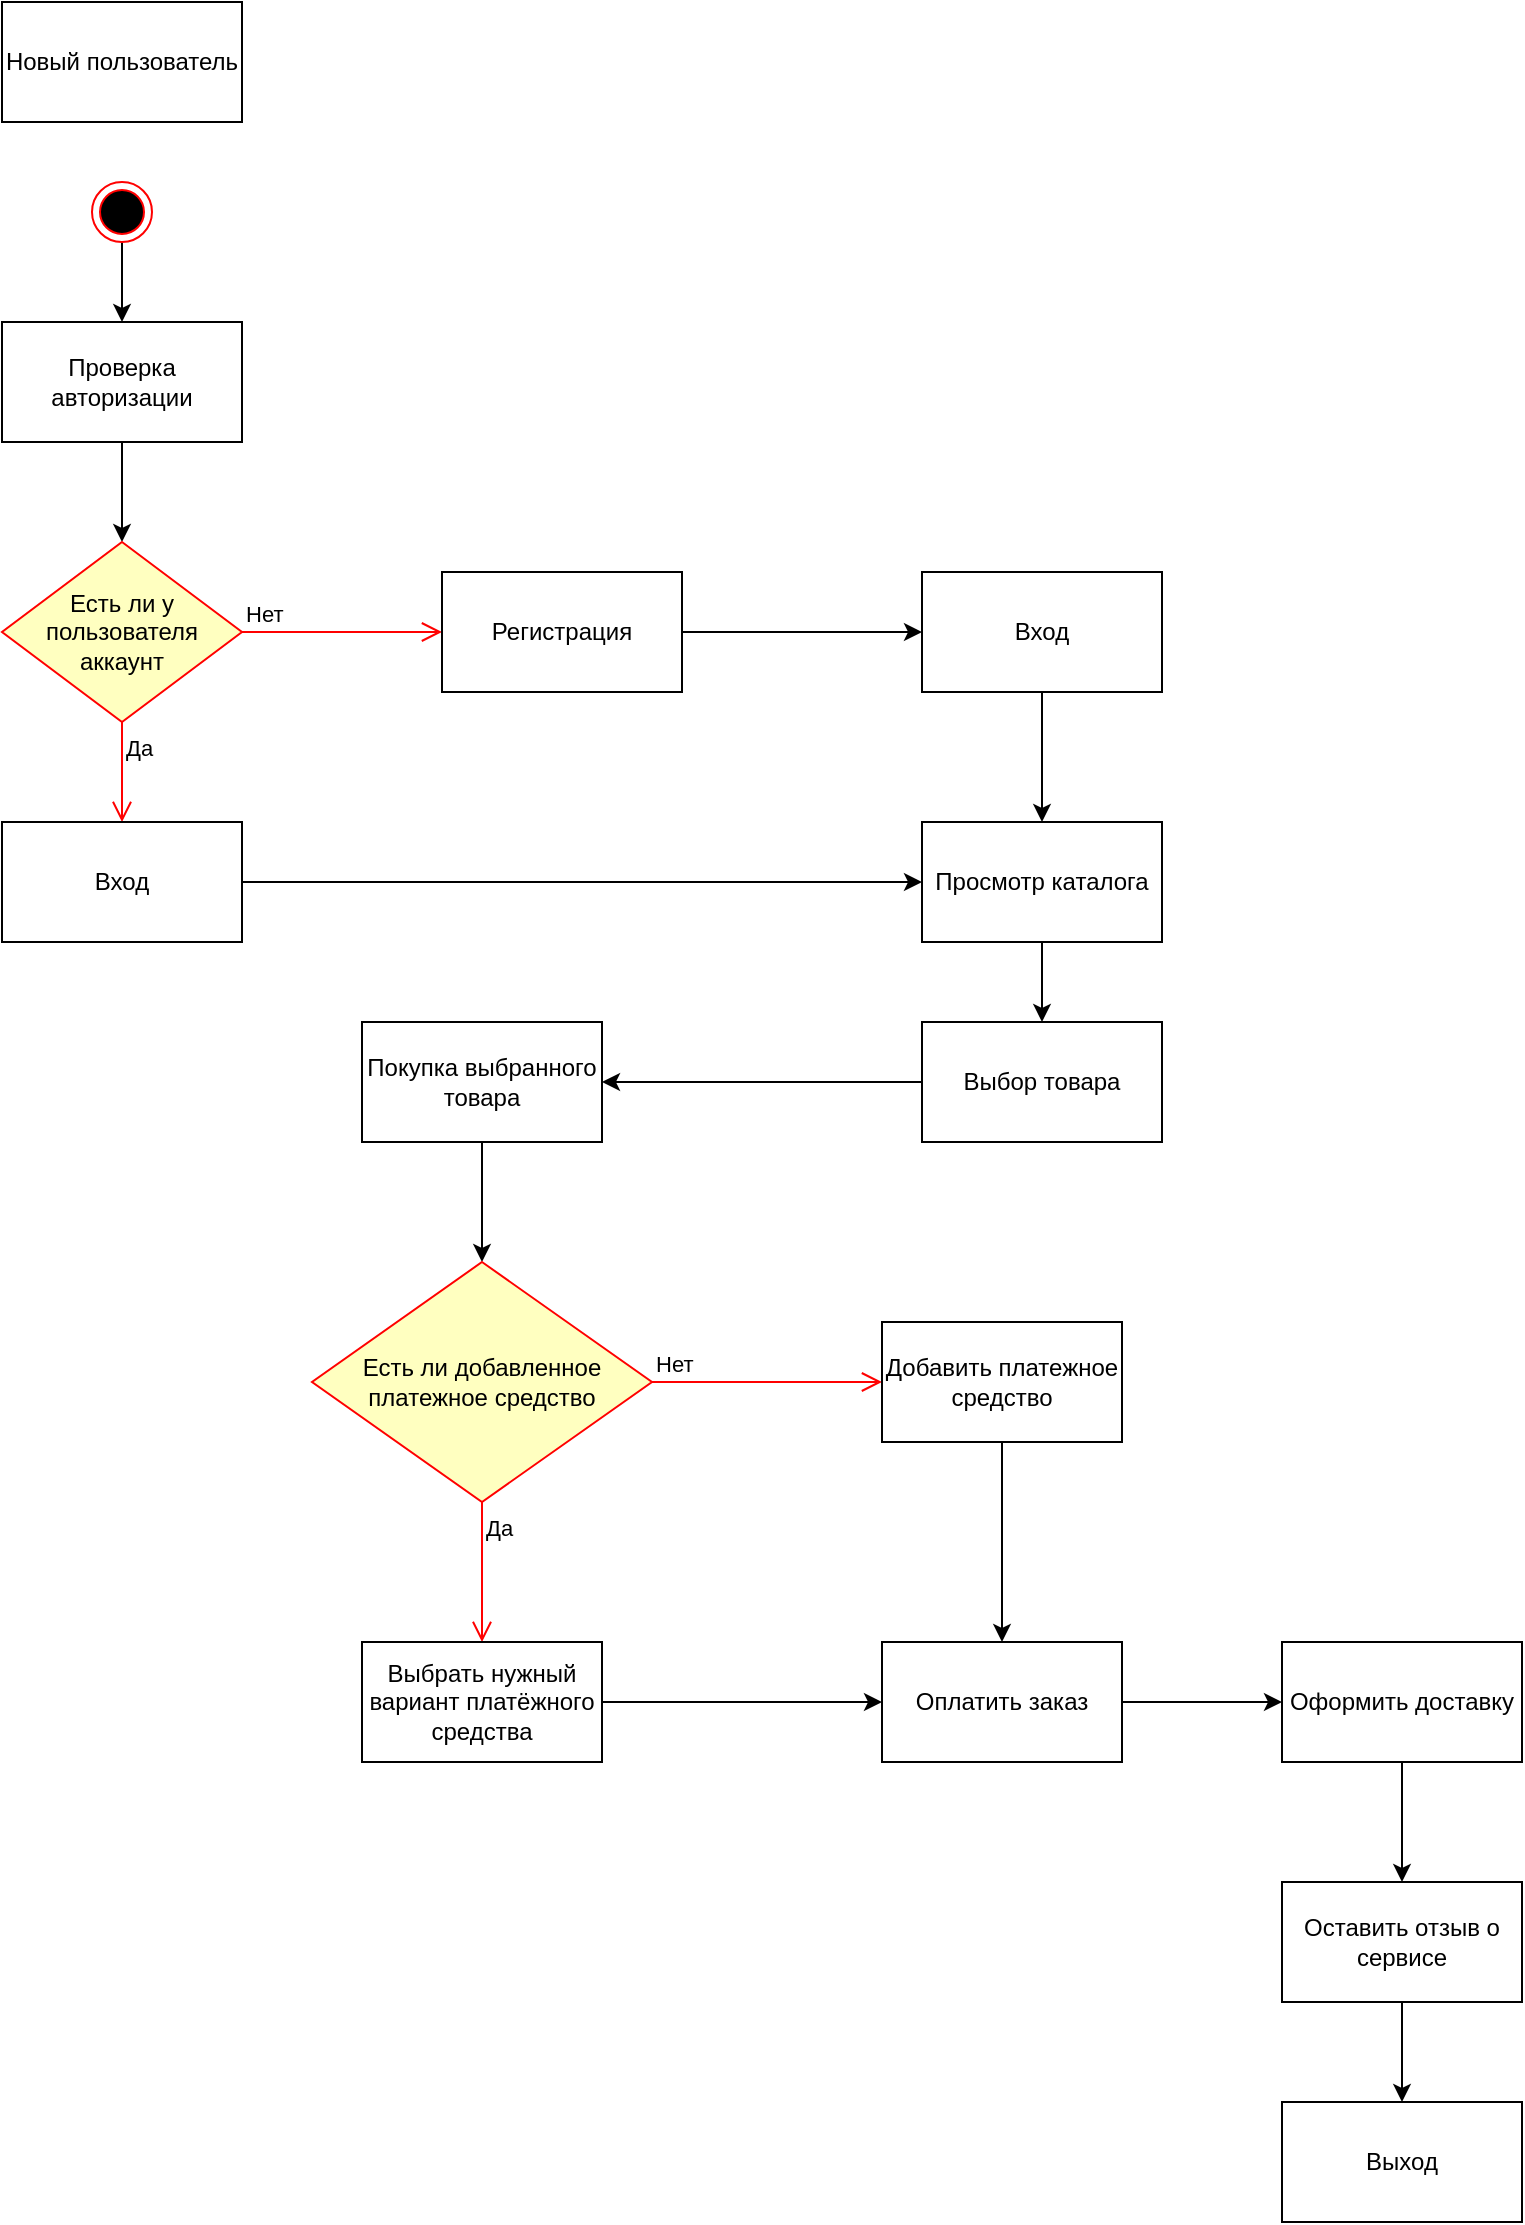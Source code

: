 <mxfile version="26.0.16">
  <diagram name="Страница — 1" id="1bNecaMCkvNrvf7UnFLv">
    <mxGraphModel dx="2493" dy="747" grid="1" gridSize="10" guides="1" tooltips="1" connect="1" arrows="1" fold="1" page="1" pageScale="1" pageWidth="827" pageHeight="1169" math="0" shadow="0">
      <root>
        <mxCell id="0" />
        <mxCell id="1" parent="0" />
        <mxCell id="4qVhP21Fqn_u6X29Lw7A-1" value="Новый пользователь" style="rounded=0;whiteSpace=wrap;html=1;" vertex="1" parent="1">
          <mxGeometry x="-800" y="40" width="120" height="60" as="geometry" />
        </mxCell>
        <mxCell id="4qVhP21Fqn_u6X29Lw7A-4" value="" style="edgeStyle=orthogonalEdgeStyle;rounded=0;orthogonalLoop=1;jettySize=auto;html=1;" edge="1" parent="1" source="4qVhP21Fqn_u6X29Lw7A-2" target="4qVhP21Fqn_u6X29Lw7A-3">
          <mxGeometry relative="1" as="geometry" />
        </mxCell>
        <mxCell id="4qVhP21Fqn_u6X29Lw7A-2" value="" style="ellipse;html=1;shape=endState;fillColor=#000000;strokeColor=#ff0000;" vertex="1" parent="1">
          <mxGeometry x="-755" y="130" width="30" height="30" as="geometry" />
        </mxCell>
        <mxCell id="4qVhP21Fqn_u6X29Lw7A-8" value="" style="edgeStyle=orthogonalEdgeStyle;rounded=0;orthogonalLoop=1;jettySize=auto;html=1;" edge="1" parent="1" source="4qVhP21Fqn_u6X29Lw7A-3" target="4qVhP21Fqn_u6X29Lw7A-5">
          <mxGeometry relative="1" as="geometry" />
        </mxCell>
        <mxCell id="4qVhP21Fqn_u6X29Lw7A-3" value="Проверка авторизации" style="rounded=0;whiteSpace=wrap;html=1;" vertex="1" parent="1">
          <mxGeometry x="-800" y="200" width="120" height="60" as="geometry" />
        </mxCell>
        <mxCell id="4qVhP21Fqn_u6X29Lw7A-5" value="Есть ли у пользователя аккаунт" style="rhombus;whiteSpace=wrap;html=1;fontColor=#000000;fillColor=#ffffc0;strokeColor=#ff0000;" vertex="1" parent="1">
          <mxGeometry x="-800" y="310" width="120" height="90" as="geometry" />
        </mxCell>
        <mxCell id="4qVhP21Fqn_u6X29Lw7A-6" value="Нет" style="edgeStyle=orthogonalEdgeStyle;html=1;align=left;verticalAlign=bottom;endArrow=open;endSize=8;strokeColor=#ff0000;rounded=0;entryX=0;entryY=0.5;entryDx=0;entryDy=0;" edge="1" source="4qVhP21Fqn_u6X29Lw7A-5" parent="1" target="4qVhP21Fqn_u6X29Lw7A-9">
          <mxGeometry x="-1" relative="1" as="geometry">
            <mxPoint x="240" y="340" as="targetPoint" />
            <mxPoint as="offset" />
          </mxGeometry>
        </mxCell>
        <mxCell id="4qVhP21Fqn_u6X29Lw7A-7" value="Да" style="edgeStyle=orthogonalEdgeStyle;html=1;align=left;verticalAlign=top;endArrow=open;endSize=8;strokeColor=#ff0000;rounded=0;entryX=0.5;entryY=0;entryDx=0;entryDy=0;" edge="1" source="4qVhP21Fqn_u6X29Lw7A-5" parent="1" target="4qVhP21Fqn_u6X29Lw7A-11">
          <mxGeometry x="-1" relative="1" as="geometry">
            <mxPoint x="100" y="420" as="targetPoint" />
          </mxGeometry>
        </mxCell>
        <mxCell id="4qVhP21Fqn_u6X29Lw7A-13" value="" style="edgeStyle=orthogonalEdgeStyle;rounded=0;orthogonalLoop=1;jettySize=auto;html=1;" edge="1" parent="1" source="4qVhP21Fqn_u6X29Lw7A-9" target="4qVhP21Fqn_u6X29Lw7A-12">
          <mxGeometry relative="1" as="geometry" />
        </mxCell>
        <mxCell id="4qVhP21Fqn_u6X29Lw7A-9" value="Регистрация" style="rounded=0;whiteSpace=wrap;html=1;" vertex="1" parent="1">
          <mxGeometry x="-580" y="325" width="120" height="60" as="geometry" />
        </mxCell>
        <mxCell id="4qVhP21Fqn_u6X29Lw7A-16" style="edgeStyle=orthogonalEdgeStyle;rounded=0;orthogonalLoop=1;jettySize=auto;html=1;exitX=1;exitY=0.5;exitDx=0;exitDy=0;entryX=0;entryY=0.5;entryDx=0;entryDy=0;" edge="1" parent="1" source="4qVhP21Fqn_u6X29Lw7A-11" target="4qVhP21Fqn_u6X29Lw7A-14">
          <mxGeometry relative="1" as="geometry" />
        </mxCell>
        <mxCell id="4qVhP21Fqn_u6X29Lw7A-11" value="Вход" style="rounded=0;whiteSpace=wrap;html=1;" vertex="1" parent="1">
          <mxGeometry x="-800" y="450" width="120" height="60" as="geometry" />
        </mxCell>
        <mxCell id="4qVhP21Fqn_u6X29Lw7A-33" style="edgeStyle=orthogonalEdgeStyle;rounded=0;orthogonalLoop=1;jettySize=auto;html=1;exitX=0.5;exitY=1;exitDx=0;exitDy=0;entryX=0.5;entryY=0;entryDx=0;entryDy=0;" edge="1" parent="1" source="4qVhP21Fqn_u6X29Lw7A-12" target="4qVhP21Fqn_u6X29Lw7A-14">
          <mxGeometry relative="1" as="geometry" />
        </mxCell>
        <mxCell id="4qVhP21Fqn_u6X29Lw7A-12" value="Вход" style="rounded=0;whiteSpace=wrap;html=1;" vertex="1" parent="1">
          <mxGeometry x="-340" y="325" width="120" height="60" as="geometry" />
        </mxCell>
        <mxCell id="4qVhP21Fqn_u6X29Lw7A-18" style="edgeStyle=orthogonalEdgeStyle;rounded=0;orthogonalLoop=1;jettySize=auto;html=1;exitX=0.5;exitY=1;exitDx=0;exitDy=0;entryX=0.5;entryY=0;entryDx=0;entryDy=0;" edge="1" parent="1" source="4qVhP21Fqn_u6X29Lw7A-14" target="4qVhP21Fqn_u6X29Lw7A-17">
          <mxGeometry relative="1" as="geometry" />
        </mxCell>
        <mxCell id="4qVhP21Fqn_u6X29Lw7A-14" value="Просмотр каталога" style="rounded=0;whiteSpace=wrap;html=1;" vertex="1" parent="1">
          <mxGeometry x="-340" y="450" width="120" height="60" as="geometry" />
        </mxCell>
        <mxCell id="4qVhP21Fqn_u6X29Lw7A-32" style="edgeStyle=orthogonalEdgeStyle;rounded=0;orthogonalLoop=1;jettySize=auto;html=1;exitX=0;exitY=0.5;exitDx=0;exitDy=0;entryX=1;entryY=0.5;entryDx=0;entryDy=0;" edge="1" parent="1" source="4qVhP21Fqn_u6X29Lw7A-17" target="4qVhP21Fqn_u6X29Lw7A-19">
          <mxGeometry relative="1" as="geometry" />
        </mxCell>
        <mxCell id="4qVhP21Fqn_u6X29Lw7A-17" value="Выбор товара" style="rounded=0;whiteSpace=wrap;html=1;" vertex="1" parent="1">
          <mxGeometry x="-340" y="550" width="120" height="60" as="geometry" />
        </mxCell>
        <mxCell id="4qVhP21Fqn_u6X29Lw7A-27" style="edgeStyle=orthogonalEdgeStyle;rounded=0;orthogonalLoop=1;jettySize=auto;html=1;exitX=0.5;exitY=1;exitDx=0;exitDy=0;entryX=0.5;entryY=0;entryDx=0;entryDy=0;" edge="1" parent="1" source="4qVhP21Fqn_u6X29Lw7A-19" target="4qVhP21Fqn_u6X29Lw7A-22">
          <mxGeometry relative="1" as="geometry" />
        </mxCell>
        <mxCell id="4qVhP21Fqn_u6X29Lw7A-19" value="Покупка выбранного товара" style="rounded=0;whiteSpace=wrap;html=1;" vertex="1" parent="1">
          <mxGeometry x="-620" y="550" width="120" height="60" as="geometry" />
        </mxCell>
        <mxCell id="4qVhP21Fqn_u6X29Lw7A-22" value="Есть ли добавленное платежное средство" style="rhombus;whiteSpace=wrap;html=1;fontColor=#000000;fillColor=#ffffc0;strokeColor=#ff0000;" vertex="1" parent="1">
          <mxGeometry x="-645" y="670" width="170" height="120" as="geometry" />
        </mxCell>
        <mxCell id="4qVhP21Fqn_u6X29Lw7A-23" value="Нет" style="edgeStyle=orthogonalEdgeStyle;html=1;align=left;verticalAlign=bottom;endArrow=open;endSize=8;strokeColor=#ff0000;rounded=0;entryX=0;entryY=0.5;entryDx=0;entryDy=0;" edge="1" source="4qVhP21Fqn_u6X29Lw7A-22" parent="1" target="4qVhP21Fqn_u6X29Lw7A-25">
          <mxGeometry x="-1" relative="1" as="geometry">
            <mxPoint x="360" y="690" as="targetPoint" />
            <mxPoint as="offset" />
          </mxGeometry>
        </mxCell>
        <mxCell id="4qVhP21Fqn_u6X29Lw7A-24" value="Да" style="edgeStyle=orthogonalEdgeStyle;html=1;align=left;verticalAlign=top;endArrow=open;endSize=8;strokeColor=#ff0000;rounded=0;entryX=0.5;entryY=0;entryDx=0;entryDy=0;" edge="1" source="4qVhP21Fqn_u6X29Lw7A-22" parent="1" target="4qVhP21Fqn_u6X29Lw7A-26">
          <mxGeometry x="-1" relative="1" as="geometry">
            <mxPoint x="220" y="750" as="targetPoint" />
          </mxGeometry>
        </mxCell>
        <mxCell id="4qVhP21Fqn_u6X29Lw7A-29" style="edgeStyle=orthogonalEdgeStyle;rounded=0;orthogonalLoop=1;jettySize=auto;html=1;exitX=0.5;exitY=1;exitDx=0;exitDy=0;entryX=0.5;entryY=0;entryDx=0;entryDy=0;" edge="1" parent="1" source="4qVhP21Fqn_u6X29Lw7A-25" target="4qVhP21Fqn_u6X29Lw7A-28">
          <mxGeometry relative="1" as="geometry" />
        </mxCell>
        <mxCell id="4qVhP21Fqn_u6X29Lw7A-25" value="Добавить платежное средство" style="rounded=0;whiteSpace=wrap;html=1;" vertex="1" parent="1">
          <mxGeometry x="-360" y="700" width="120" height="60" as="geometry" />
        </mxCell>
        <mxCell id="4qVhP21Fqn_u6X29Lw7A-30" style="edgeStyle=orthogonalEdgeStyle;rounded=0;orthogonalLoop=1;jettySize=auto;html=1;exitX=1;exitY=0.5;exitDx=0;exitDy=0;entryX=0;entryY=0.5;entryDx=0;entryDy=0;" edge="1" parent="1" source="4qVhP21Fqn_u6X29Lw7A-26" target="4qVhP21Fqn_u6X29Lw7A-28">
          <mxGeometry relative="1" as="geometry" />
        </mxCell>
        <mxCell id="4qVhP21Fqn_u6X29Lw7A-26" value="Выбрать нужный вариант платёжного средства" style="rounded=0;whiteSpace=wrap;html=1;" vertex="1" parent="1">
          <mxGeometry x="-620" y="860" width="120" height="60" as="geometry" />
        </mxCell>
        <mxCell id="4qVhP21Fqn_u6X29Lw7A-37" style="edgeStyle=orthogonalEdgeStyle;rounded=0;orthogonalLoop=1;jettySize=auto;html=1;exitX=1;exitY=0.5;exitDx=0;exitDy=0;entryX=0;entryY=0.5;entryDx=0;entryDy=0;" edge="1" parent="1" source="4qVhP21Fqn_u6X29Lw7A-28" target="4qVhP21Fqn_u6X29Lw7A-31">
          <mxGeometry relative="1" as="geometry" />
        </mxCell>
        <mxCell id="4qVhP21Fqn_u6X29Lw7A-28" value="Оплатить заказ" style="rounded=0;whiteSpace=wrap;html=1;" vertex="1" parent="1">
          <mxGeometry x="-360" y="860" width="120" height="60" as="geometry" />
        </mxCell>
        <mxCell id="4qVhP21Fqn_u6X29Lw7A-36" style="edgeStyle=orthogonalEdgeStyle;rounded=0;orthogonalLoop=1;jettySize=auto;html=1;exitX=0.5;exitY=1;exitDx=0;exitDy=0;entryX=0.5;entryY=0;entryDx=0;entryDy=0;" edge="1" parent="1" source="4qVhP21Fqn_u6X29Lw7A-31" target="4qVhP21Fqn_u6X29Lw7A-35">
          <mxGeometry relative="1" as="geometry" />
        </mxCell>
        <mxCell id="4qVhP21Fqn_u6X29Lw7A-31" value="Оформить доставку" style="rounded=0;whiteSpace=wrap;html=1;" vertex="1" parent="1">
          <mxGeometry x="-160" y="860" width="120" height="60" as="geometry" />
        </mxCell>
        <mxCell id="4qVhP21Fqn_u6X29Lw7A-39" style="edgeStyle=orthogonalEdgeStyle;rounded=0;orthogonalLoop=1;jettySize=auto;html=1;exitX=0.5;exitY=1;exitDx=0;exitDy=0;entryX=0.5;entryY=0;entryDx=0;entryDy=0;" edge="1" parent="1" source="4qVhP21Fqn_u6X29Lw7A-35" target="4qVhP21Fqn_u6X29Lw7A-38">
          <mxGeometry relative="1" as="geometry" />
        </mxCell>
        <mxCell id="4qVhP21Fqn_u6X29Lw7A-35" value="Оставить отзыв о сервисе" style="rounded=0;whiteSpace=wrap;html=1;" vertex="1" parent="1">
          <mxGeometry x="-160" y="980" width="120" height="60" as="geometry" />
        </mxCell>
        <mxCell id="4qVhP21Fqn_u6X29Lw7A-38" value="Выход" style="rounded=0;whiteSpace=wrap;html=1;" vertex="1" parent="1">
          <mxGeometry x="-160" y="1090" width="120" height="60" as="geometry" />
        </mxCell>
      </root>
    </mxGraphModel>
  </diagram>
</mxfile>
